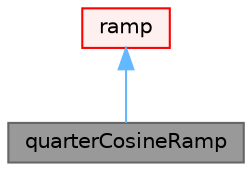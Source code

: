 digraph "quarterCosineRamp"
{
 // LATEX_PDF_SIZE
  bgcolor="transparent";
  edge [fontname=Helvetica,fontsize=10,labelfontname=Helvetica,labelfontsize=10];
  node [fontname=Helvetica,fontsize=10,shape=box,height=0.2,width=0.4];
  Node1 [id="Node000001",label="quarterCosineRamp",height=0.2,width=0.4,color="gray40", fillcolor="grey60", style="filled", fontcolor="black",tooltip="Quarter-cosine ramp function starting from 0 and increasing to 1 from start over the duration and rem..."];
  Node2 -> Node1 [id="edge1_Node000001_Node000002",dir="back",color="steelblue1",style="solid",tooltip=" "];
  Node2 [id="Node000002",label="ramp",height=0.2,width=0.4,color="red", fillcolor="#FFF0F0", style="filled",URL="$classFoam_1_1Function1Types_1_1ramp.html",tooltip="Ramp function base class for the set of scalar functions starting from 0 and increasing monotonically..."];
}
